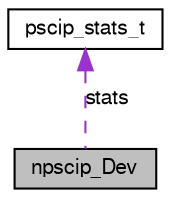 digraph G
{
  edge [fontname="FreeSans",fontsize="10",labelfontname="FreeSans",labelfontsize="10"];
  node [fontname="FreeSans",fontsize="10",shape=record];
  Node1 [label="npscip_Dev",height=0.2,width=0.4,color="black", fillcolor="grey75", style="filled" fontcolor="black"];
  Node2 -> Node1 [dir=back,color="darkorchid3",fontsize="10",style="dashed",label="stats",fontname="FreeSans"];
  Node2 [label="pscip_stats_t",height=0.2,width=0.4,color="black", fillcolor="white", style="filled",URL="$structpscip__stats__t.html"];
}
